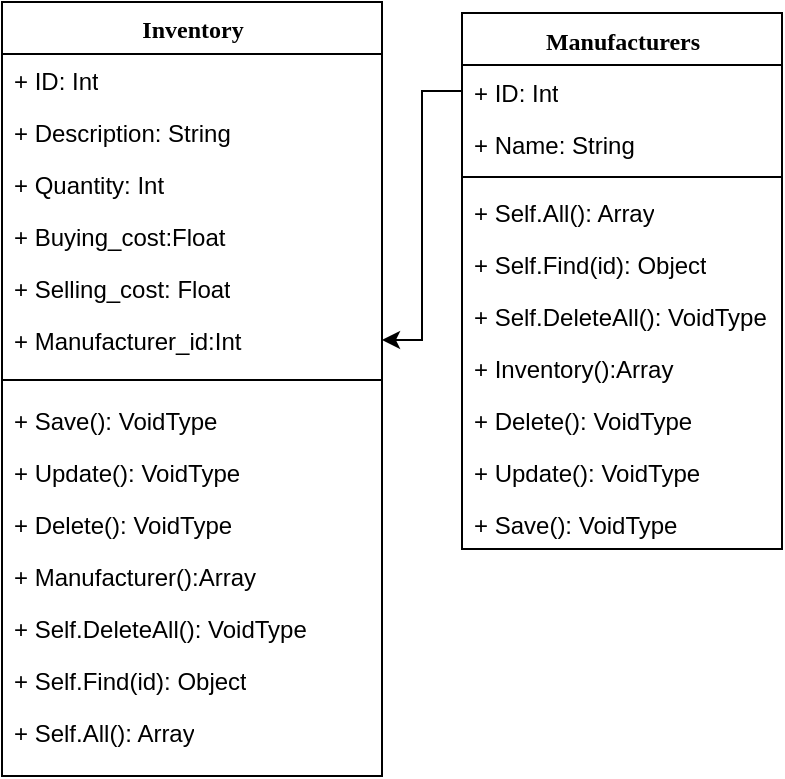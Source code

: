 <mxfile version="10.7.5" type="github"><diagram name="Page-1" id="9f46799a-70d6-7492-0946-bef42562c5a5"><mxGraphModel dx="918" dy="549" grid="1" gridSize="10" guides="1" tooltips="1" connect="1" arrows="1" fold="1" page="1" pageScale="1" pageWidth="1100" pageHeight="850" background="#ffffff" math="0" shadow="0"><root><mxCell id="0"/><mxCell id="1" parent="0"/><mxCell id="78961159f06e98e8-17" value="Inventory" style="swimlane;html=1;fontStyle=1;align=center;verticalAlign=top;childLayout=stackLayout;horizontal=1;startSize=26;horizontalStack=0;resizeParent=1;resizeLast=0;collapsible=1;marginBottom=0;swimlaneFillColor=#ffffff;rounded=0;shadow=0;comic=0;labelBackgroundColor=none;strokeColor=#000000;strokeWidth=1;fillColor=none;fontFamily=Verdana;fontSize=12;fontColor=#000000;" parent="1" vertex="1"><mxGeometry x="90" y="83" width="190" height="387" as="geometry"/></mxCell><mxCell id="78961159f06e98e8-21" value="+ ID: Int" style="text;html=1;strokeColor=none;fillColor=none;align=left;verticalAlign=top;spacingLeft=4;spacingRight=4;whiteSpace=wrap;overflow=hidden;rotatable=0;points=[[0,0.5],[1,0.5]];portConstraint=eastwest;" parent="78961159f06e98e8-17" vertex="1"><mxGeometry y="26" width="190" height="26" as="geometry"/></mxCell><mxCell id="78961159f06e98e8-23" value="+ Description: String" style="text;html=1;strokeColor=none;fillColor=none;align=left;verticalAlign=top;spacingLeft=4;spacingRight=4;whiteSpace=wrap;overflow=hidden;rotatable=0;points=[[0,0.5],[1,0.5]];portConstraint=eastwest;" parent="78961159f06e98e8-17" vertex="1"><mxGeometry y="52" width="190" height="26" as="geometry"/></mxCell><mxCell id="78961159f06e98e8-25" value="+ Quantity: Int" style="text;html=1;strokeColor=none;fillColor=none;align=left;verticalAlign=top;spacingLeft=4;spacingRight=4;whiteSpace=wrap;overflow=hidden;rotatable=0;points=[[0,0.5],[1,0.5]];portConstraint=eastwest;" parent="78961159f06e98e8-17" vertex="1"><mxGeometry y="78" width="190" height="26" as="geometry"/></mxCell><mxCell id="78961159f06e98e8-26" value="+ Buying_cost:Float" style="text;html=1;strokeColor=none;fillColor=none;align=left;verticalAlign=top;spacingLeft=4;spacingRight=4;whiteSpace=wrap;overflow=hidden;rotatable=0;points=[[0,0.5],[1,0.5]];portConstraint=eastwest;" parent="78961159f06e98e8-17" vertex="1"><mxGeometry y="104" width="190" height="26" as="geometry"/></mxCell><mxCell id="78961159f06e98e8-24" value="+ Selling_cost: Float&lt;br&gt;" style="text;html=1;strokeColor=none;fillColor=none;align=left;verticalAlign=top;spacingLeft=4;spacingRight=4;whiteSpace=wrap;overflow=hidden;rotatable=0;points=[[0,0.5],[1,0.5]];portConstraint=eastwest;" parent="78961159f06e98e8-17" vertex="1"><mxGeometry y="130" width="190" height="26" as="geometry"/></mxCell><mxCell id="0C6IzTAdmgBl4ThAD6uw-12" value="+ Manufacturer_id:Int" style="text;html=1;strokeColor=none;fillColor=none;align=left;verticalAlign=top;spacingLeft=4;spacingRight=4;whiteSpace=wrap;overflow=hidden;rotatable=0;points=[[0,0.5],[1,0.5]];portConstraint=eastwest;" parent="78961159f06e98e8-17" vertex="1"><mxGeometry y="156" width="190" height="26" as="geometry"/></mxCell><mxCell id="78961159f06e98e8-19" value="" style="line;html=1;strokeWidth=1;fillColor=none;align=left;verticalAlign=middle;spacingTop=-1;spacingLeft=3;spacingRight=3;rotatable=0;labelPosition=right;points=[];portConstraint=eastwest;" parent="78961159f06e98e8-17" vertex="1"><mxGeometry y="182" width="190" height="14" as="geometry"/></mxCell><mxCell id="78961159f06e98e8-27" value="+ Save(): VoidType&lt;br&gt;" style="text;html=1;strokeColor=none;fillColor=none;align=left;verticalAlign=top;spacingLeft=4;spacingRight=4;whiteSpace=wrap;overflow=hidden;rotatable=0;points=[[0,0.5],[1,0.5]];portConstraint=eastwest;" parent="78961159f06e98e8-17" vertex="1"><mxGeometry y="196" width="190" height="26" as="geometry"/></mxCell><mxCell id="78961159f06e98e8-20" value="+ Update(): VoidType" style="text;html=1;strokeColor=none;fillColor=none;align=left;verticalAlign=top;spacingLeft=4;spacingRight=4;whiteSpace=wrap;overflow=hidden;rotatable=0;points=[[0,0.5],[1,0.5]];portConstraint=eastwest;" parent="78961159f06e98e8-17" vertex="1"><mxGeometry y="222" width="190" height="26" as="geometry"/></mxCell><mxCell id="p3kB6gx-1VYV71bJy7kp-3" value="+ Delete(): VoidType&lt;br&gt;" style="text;html=1;strokeColor=none;fillColor=none;align=left;verticalAlign=top;spacingLeft=4;spacingRight=4;whiteSpace=wrap;overflow=hidden;rotatable=0;points=[[0,0.5],[1,0.5]];portConstraint=eastwest;" vertex="1" parent="78961159f06e98e8-17"><mxGeometry y="248" width="190" height="26" as="geometry"/></mxCell><mxCell id="p3kB6gx-1VYV71bJy7kp-6" value="+ Manufacturer():Array&lt;br&gt;" style="text;html=1;strokeColor=none;fillColor=none;align=left;verticalAlign=top;spacingLeft=4;spacingRight=4;whiteSpace=wrap;overflow=hidden;rotatable=0;points=[[0,0.5],[1,0.5]];portConstraint=eastwest;" vertex="1" parent="78961159f06e98e8-17"><mxGeometry y="274" width="190" height="26" as="geometry"/></mxCell><mxCell id="p3kB6gx-1VYV71bJy7kp-5" value="+ Self.DeleteAll(): VoidType&lt;br&gt;" style="text;html=1;strokeColor=none;fillColor=none;align=left;verticalAlign=top;spacingLeft=4;spacingRight=4;whiteSpace=wrap;overflow=hidden;rotatable=0;points=[[0,0.5],[1,0.5]];portConstraint=eastwest;" vertex="1" parent="78961159f06e98e8-17"><mxGeometry y="300" width="190" height="26" as="geometry"/></mxCell><mxCell id="p3kB6gx-1VYV71bJy7kp-4" value="+ Self.Find(id): Object&lt;br&gt;" style="text;html=1;strokeColor=none;fillColor=none;align=left;verticalAlign=top;spacingLeft=4;spacingRight=4;whiteSpace=wrap;overflow=hidden;rotatable=0;points=[[0,0.5],[1,0.5]];portConstraint=eastwest;" vertex="1" parent="78961159f06e98e8-17"><mxGeometry y="326" width="190" height="26" as="geometry"/></mxCell><mxCell id="p3kB6gx-1VYV71bJy7kp-2" value="+ Self.All(): Array&lt;br&gt;" style="text;html=1;strokeColor=none;fillColor=none;align=left;verticalAlign=top;spacingLeft=4;spacingRight=4;whiteSpace=wrap;overflow=hidden;rotatable=0;points=[[0,0.5],[1,0.5]];portConstraint=eastwest;" vertex="1" parent="78961159f06e98e8-17"><mxGeometry y="352" width="190" height="26" as="geometry"/></mxCell><mxCell id="0C6IzTAdmgBl4ThAD6uw-1" value="&lt;span&gt;Manufacturers&lt;br&gt;&lt;/span&gt;" style="swimlane;html=1;fontStyle=1;align=center;verticalAlign=top;childLayout=stackLayout;horizontal=1;startSize=26;horizontalStack=0;resizeParent=1;resizeLast=0;collapsible=1;marginBottom=0;swimlaneFillColor=#ffffff;rounded=0;shadow=0;comic=0;labelBackgroundColor=none;strokeColor=#000000;strokeWidth=1;fillColor=none;fontFamily=Verdana;fontSize=12;fontColor=#000000;" parent="1" vertex="1"><mxGeometry x="320" y="88.5" width="160" height="268" as="geometry"/></mxCell><mxCell id="0C6IzTAdmgBl4ThAD6uw-2" value="+ ID: Int&lt;br&gt;" style="text;html=1;strokeColor=none;fillColor=none;align=left;verticalAlign=top;spacingLeft=4;spacingRight=4;whiteSpace=wrap;overflow=hidden;rotatable=0;points=[[0,0.5],[1,0.5]];portConstraint=eastwest;" parent="0C6IzTAdmgBl4ThAD6uw-1" vertex="1"><mxGeometry y="26" width="160" height="26" as="geometry"/></mxCell><mxCell id="0C6IzTAdmgBl4ThAD6uw-3" value="+ Name: String" style="text;html=1;strokeColor=none;fillColor=none;align=left;verticalAlign=top;spacingLeft=4;spacingRight=4;whiteSpace=wrap;overflow=hidden;rotatable=0;points=[[0,0.5],[1,0.5]];portConstraint=eastwest;" parent="0C6IzTAdmgBl4ThAD6uw-1" vertex="1"><mxGeometry y="52" width="160" height="26" as="geometry"/></mxCell><mxCell id="0C6IzTAdmgBl4ThAD6uw-7" value="" style="line;html=1;strokeWidth=1;fillColor=none;align=left;verticalAlign=middle;spacingTop=-1;spacingLeft=3;spacingRight=3;rotatable=0;labelPosition=right;points=[];portConstraint=eastwest;" parent="0C6IzTAdmgBl4ThAD6uw-1" vertex="1"><mxGeometry y="78" width="160" height="8" as="geometry"/></mxCell><mxCell id="p3kB6gx-1VYV71bJy7kp-13" value="+ Self.All(): Array&lt;br&gt;" style="text;html=1;strokeColor=none;fillColor=none;align=left;verticalAlign=top;spacingLeft=4;spacingRight=4;whiteSpace=wrap;overflow=hidden;rotatable=0;points=[[0,0.5],[1,0.5]];portConstraint=eastwest;" vertex="1" parent="0C6IzTAdmgBl4ThAD6uw-1"><mxGeometry y="86" width="160" height="26" as="geometry"/></mxCell><mxCell id="p3kB6gx-1VYV71bJy7kp-12" value="+ Self.Find(id): Object&lt;br&gt;" style="text;html=1;strokeColor=none;fillColor=none;align=left;verticalAlign=top;spacingLeft=4;spacingRight=4;whiteSpace=wrap;overflow=hidden;rotatable=0;points=[[0,0.5],[1,0.5]];portConstraint=eastwest;" vertex="1" parent="0C6IzTAdmgBl4ThAD6uw-1"><mxGeometry y="112" width="160" height="26" as="geometry"/></mxCell><mxCell id="p3kB6gx-1VYV71bJy7kp-11" value="+ Self.DeleteAll(): VoidType&lt;br&gt;" style="text;html=1;strokeColor=none;fillColor=none;align=left;verticalAlign=top;spacingLeft=4;spacingRight=4;whiteSpace=wrap;overflow=hidden;rotatable=0;points=[[0,0.5],[1,0.5]];portConstraint=eastwest;" vertex="1" parent="0C6IzTAdmgBl4ThAD6uw-1"><mxGeometry y="138" width="160" height="26" as="geometry"/></mxCell><mxCell id="p3kB6gx-1VYV71bJy7kp-10" value="+ Inventory():Array&lt;br&gt;" style="text;html=1;strokeColor=none;fillColor=none;align=left;verticalAlign=top;spacingLeft=4;spacingRight=4;whiteSpace=wrap;overflow=hidden;rotatable=0;points=[[0,0.5],[1,0.5]];portConstraint=eastwest;" vertex="1" parent="0C6IzTAdmgBl4ThAD6uw-1"><mxGeometry y="164" width="160" height="26" as="geometry"/></mxCell><mxCell id="p3kB6gx-1VYV71bJy7kp-9" value="+ Delete(): VoidType&lt;br&gt;" style="text;html=1;strokeColor=none;fillColor=none;align=left;verticalAlign=top;spacingLeft=4;spacingRight=4;whiteSpace=wrap;overflow=hidden;rotatable=0;points=[[0,0.5],[1,0.5]];portConstraint=eastwest;" vertex="1" parent="0C6IzTAdmgBl4ThAD6uw-1"><mxGeometry y="190" width="160" height="26" as="geometry"/></mxCell><mxCell id="p3kB6gx-1VYV71bJy7kp-8" value="+ Update(): VoidType" style="text;html=1;strokeColor=none;fillColor=none;align=left;verticalAlign=top;spacingLeft=4;spacingRight=4;whiteSpace=wrap;overflow=hidden;rotatable=0;points=[[0,0.5],[1,0.5]];portConstraint=eastwest;" vertex="1" parent="0C6IzTAdmgBl4ThAD6uw-1"><mxGeometry y="216" width="160" height="26" as="geometry"/></mxCell><mxCell id="p3kB6gx-1VYV71bJy7kp-7" value="+ Save(): VoidType&lt;br&gt;" style="text;html=1;strokeColor=none;fillColor=none;align=left;verticalAlign=top;spacingLeft=4;spacingRight=4;whiteSpace=wrap;overflow=hidden;rotatable=0;points=[[0,0.5],[1,0.5]];portConstraint=eastwest;" vertex="1" parent="0C6IzTAdmgBl4ThAD6uw-1"><mxGeometry y="242" width="160" height="26" as="geometry"/></mxCell><mxCell id="p3kB6gx-1VYV71bJy7kp-1" style="edgeStyle=orthogonalEdgeStyle;rounded=0;orthogonalLoop=1;jettySize=auto;html=1;entryX=1;entryY=0.5;entryDx=0;entryDy=0;" edge="1" parent="1" source="0C6IzTAdmgBl4ThAD6uw-2" target="0C6IzTAdmgBl4ThAD6uw-12"><mxGeometry relative="1" as="geometry"/></mxCell></root></mxGraphModel></diagram></mxfile>